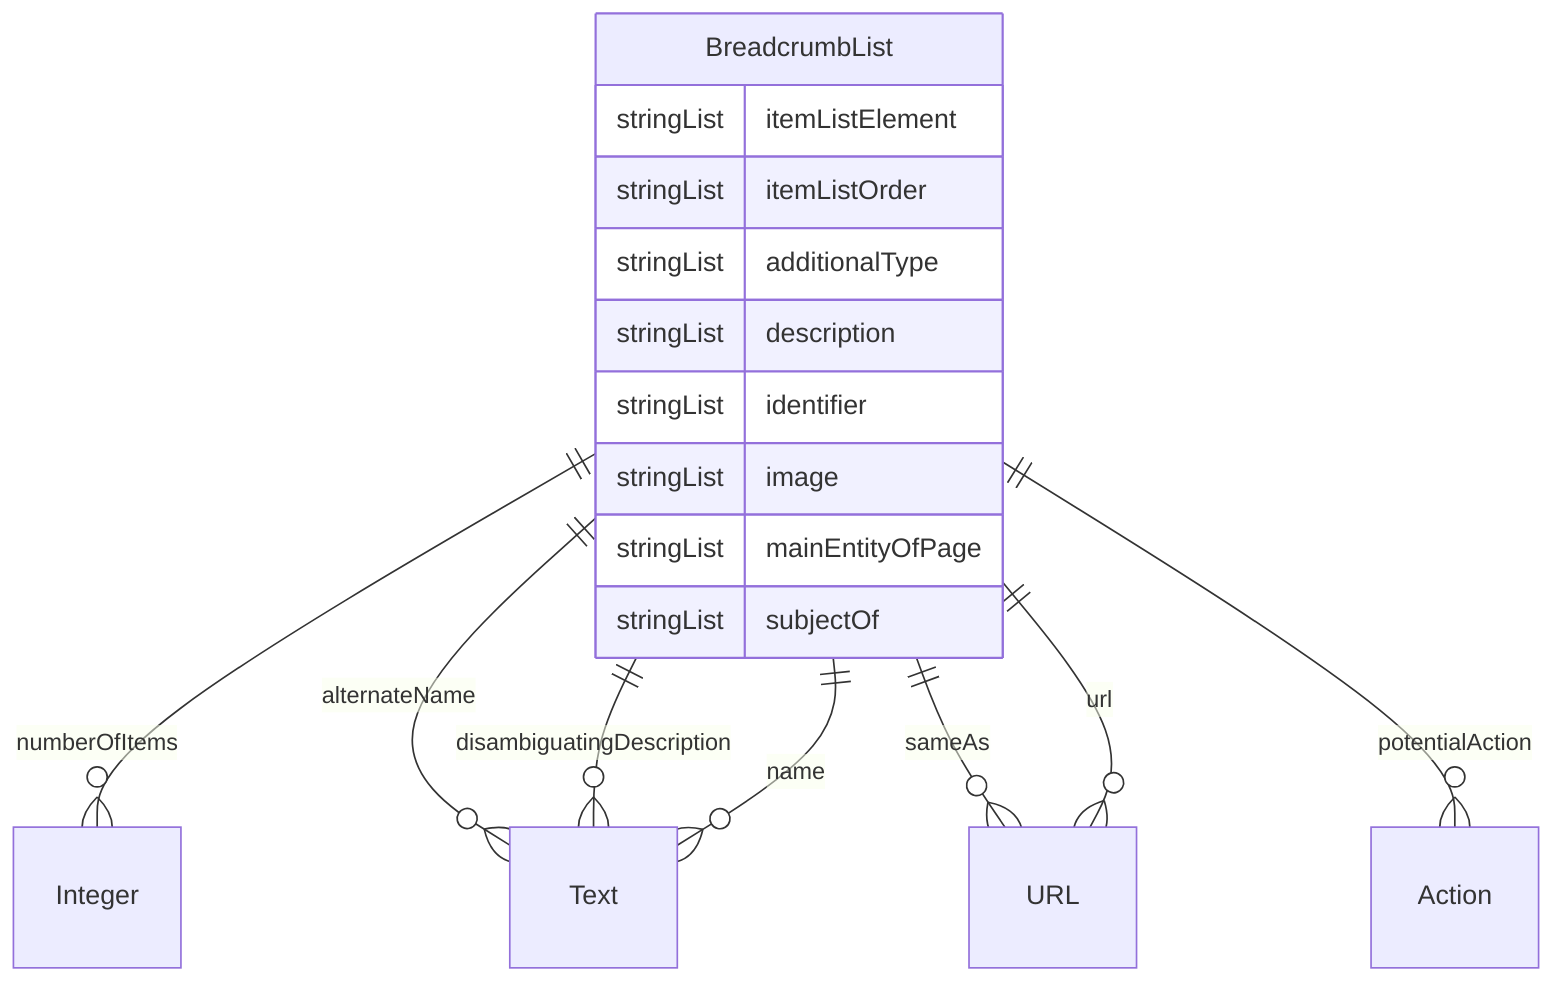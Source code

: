 erDiagram
BreadcrumbList {
    stringList itemListElement  
    stringList itemListOrder  
    stringList additionalType  
    stringList description  
    stringList identifier  
    stringList image  
    stringList mainEntityOfPage  
    stringList subjectOf  
}

BreadcrumbList ||--}o Integer : "numberOfItems"
BreadcrumbList ||--}o Text : "alternateName"
BreadcrumbList ||--}o Text : "disambiguatingDescription"
BreadcrumbList ||--}o Text : "name"
BreadcrumbList ||--}o URL : "sameAs"
BreadcrumbList ||--}o Action : "potentialAction"
BreadcrumbList ||--}o URL : "url"
